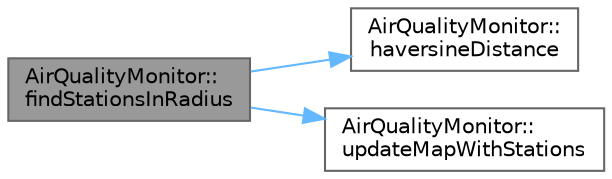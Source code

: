digraph "AirQualityMonitor::findStationsInRadius"
{
 // LATEX_PDF_SIZE
  bgcolor="transparent";
  edge [fontname=Helvetica,fontsize=10,labelfontname=Helvetica,labelfontsize=10];
  node [fontname=Helvetica,fontsize=10,shape=box,height=0.2,width=0.4];
  rankdir="LR";
  Node1 [id="Node000001",label="AirQualityMonitor::\lfindStationsInRadius",height=0.2,width=0.4,color="gray40", fillcolor="grey60", style="filled", fontcolor="black",tooltip="Znajduje stacje w promieniu od współrzędnych."];
  Node1 -> Node2 [id="edge1_Node000001_Node000002",color="steelblue1",style="solid",tooltip=" "];
  Node2 [id="Node000002",label="AirQualityMonitor::\lhaversineDistance",height=0.2,width=0.4,color="grey40", fillcolor="white", style="filled",URL="$class_air_quality_monitor.html#a80dc34f2ddc776c2a23dae911f994150",tooltip="Oblicza odległość między dwoma punktami geograficznymi."];
  Node1 -> Node3 [id="edge2_Node000001_Node000003",color="steelblue1",style="solid",tooltip=" "];
  Node3 [id="Node000003",label="AirQualityMonitor::\lupdateMapWithStations",height=0.2,width=0.4,color="grey40", fillcolor="white", style="filled",URL="$class_air_quality_monitor.html#a4b738a6079bab6f726ab3cf721b2f58d",tooltip="Aktualizuje mapę znacznikami stacji."];
}
